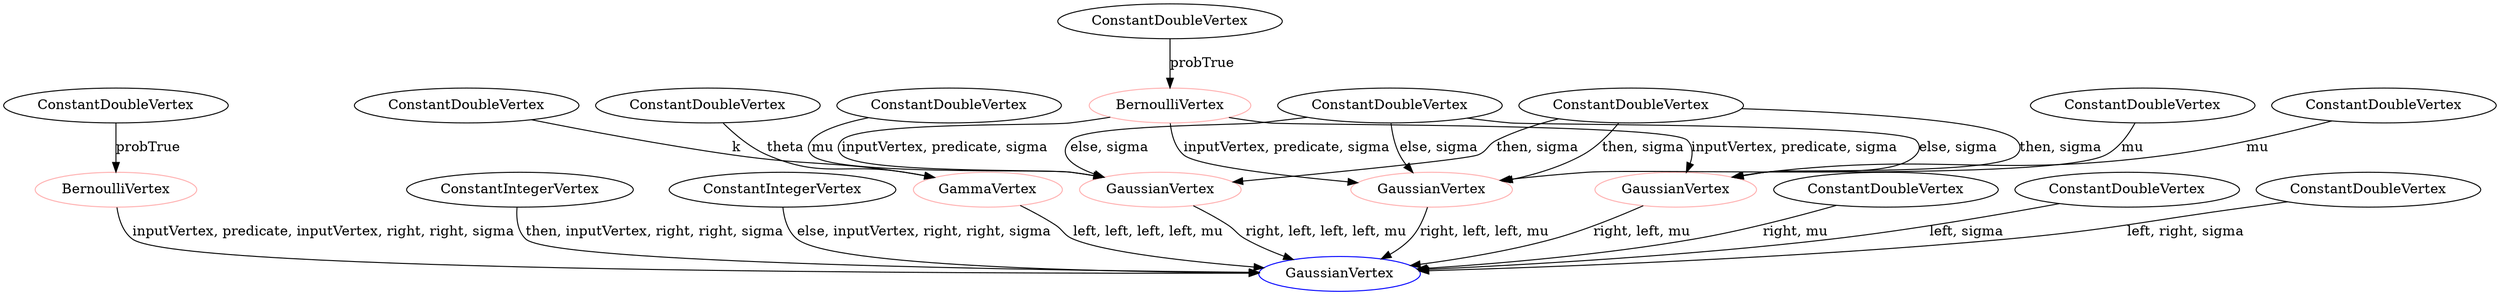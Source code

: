 digraph BayesianNetwork {
    0 [color="#000000"] [label="ConstantDoubleVertex"]
    1 [color="#FFAFAF"] [label="BernoulliVertex"]
    3 [color="#000000"] [label="ConstantDoubleVertex"]
    4 [color="#000000"] [label="ConstantDoubleVertex"]
    6 [color="#000000"] [label="ConstantDoubleVertex"]
    7 [color="#FFAFAF"] [label="BernoulliVertex"]
    9 [color="#000000"] [label="ConstantIntegerVertex"]
    10 [color="#000000"] [label="ConstantIntegerVertex"]
    13 [color="#000000"] [label="ConstantDoubleVertex"]
    14 [color="#000000"] [label="ConstantDoubleVertex"]
    15 [color="#FFAFAF"] [label="GammaVertex"]
    16 [color="#000000"] [label="ConstantDoubleVertex"]
    17 [color="#FFAFAF"] [label="GaussianVertex"]
    19 [color="#000000"] [label="ConstantDoubleVertex"]
    20 [color="#FFAFAF"] [label="GaussianVertex"]
    22 [color="#000000"] [label="ConstantDoubleVertex"]
    23 [color="#FFAFAF"] [label="GaussianVertex"]
    25 [color="#000000"] [label="ConstantDoubleVertex"]
    27 [color="#000000"] [label="ConstantDoubleVertex"]
    28 [color="#000000"] [label="ConstantDoubleVertex"]
    31 [color="#0000FF"] [label="GaussianVertex"]
    10 -> 31 [label="else, inputVertex, right, right, sigma"]
    13 -> 15 [label="theta"]
    28 -> 31 [label="left, right, sigma"]
    19 -> 20 [label="mu"]
    27 -> 31 [label="left, sigma"]
    20 -> 31 [label="right, left, left, mu"]
    4 -> 17 [label="else, sigma"]
    3 -> 20 [label="then, sigma"]
    3 -> 23 [label="then, sigma"]
    4 -> 23 [label="else, sigma"]
    1 -> 17 [label="inputVertex, predicate, sigma"]
    4 -> 20 [label="else, sigma"]
    1 -> 20 [label="inputVertex, predicate, sigma"]
    7 -> 31 [label="inputVertex, predicate, inputVertex, right, right, sigma"]
    1 -> 23 [label="inputVertex, predicate, sigma"]
    15 -> 31 [label="left, left, left, left, mu"]
    9 -> 31 [label="then, inputVertex, right, right, sigma"]
    14 -> 15 [label="k"]
    23 -> 31 [label="right, left, mu"]
    0 -> 1 [label="probTrue"]
    16 -> 17 [label="mu"]
    25 -> 31 [label="right, mu"]
    22 -> 23 [label="mu"]
    3 -> 17 [label="then, sigma"]
    17 -> 31 [label="right, left, left, left, mu"]
    6 -> 7 [label="probTrue"]
}